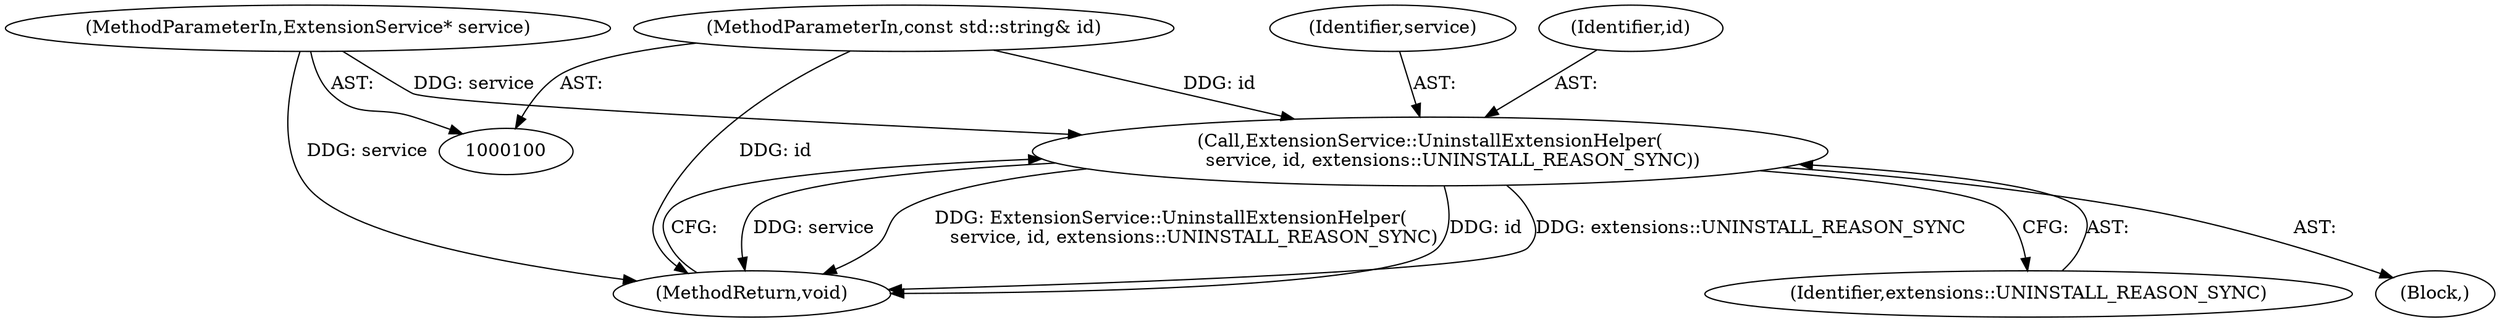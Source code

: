 digraph "0_Chrome_db93178bcaaf7e99ebb18bd51fa99b2feaf47e1f_2@pointer" {
"1000107" [label="(Call,ExtensionService::UninstallExtensionHelper(\n        service, id, extensions::UNINSTALL_REASON_SYNC))"];
"1000101" [label="(MethodParameterIn,ExtensionService* service)"];
"1000102" [label="(MethodParameterIn,const std::string& id)"];
"1000108" [label="(Identifier,service)"];
"1000101" [label="(MethodParameterIn,ExtensionService* service)"];
"1000111" [label="(MethodReturn,void)"];
"1000110" [label="(Identifier,extensions::UNINSTALL_REASON_SYNC)"];
"1000109" [label="(Identifier,id)"];
"1000107" [label="(Call,ExtensionService::UninstallExtensionHelper(\n        service, id, extensions::UNINSTALL_REASON_SYNC))"];
"1000106" [label="(Block,)"];
"1000102" [label="(MethodParameterIn,const std::string& id)"];
"1000107" -> "1000106"  [label="AST: "];
"1000107" -> "1000110"  [label="CFG: "];
"1000108" -> "1000107"  [label="AST: "];
"1000109" -> "1000107"  [label="AST: "];
"1000110" -> "1000107"  [label="AST: "];
"1000111" -> "1000107"  [label="CFG: "];
"1000107" -> "1000111"  [label="DDG: service"];
"1000107" -> "1000111"  [label="DDG: ExtensionService::UninstallExtensionHelper(\n        service, id, extensions::UNINSTALL_REASON_SYNC)"];
"1000107" -> "1000111"  [label="DDG: id"];
"1000107" -> "1000111"  [label="DDG: extensions::UNINSTALL_REASON_SYNC"];
"1000101" -> "1000107"  [label="DDG: service"];
"1000102" -> "1000107"  [label="DDG: id"];
"1000101" -> "1000100"  [label="AST: "];
"1000101" -> "1000111"  [label="DDG: service"];
"1000102" -> "1000100"  [label="AST: "];
"1000102" -> "1000111"  [label="DDG: id"];
}

